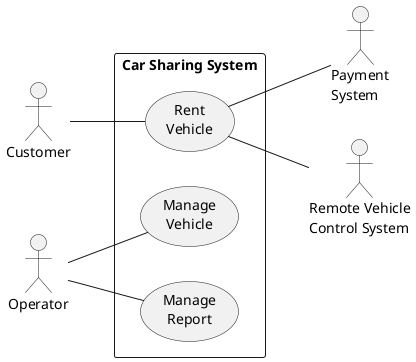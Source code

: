 @startuml
left to right direction

actor "Customer" as CST
actor "Operator" as OPT
actor "Payment\nSystem" as PS
actor "Remote Vehicle\nControl System" as RVCS

rectangle "Car Sharing System" {
    usecase "Rent\nVehicle" as RENT_VEHICLE
    usecase "Manage\nVehicle" as MANAGE_VEHICLE
    usecase "Manage\nReport" as MANAGE_REPORT
}

CST -- RENT_VEHICLE
RENT_VEHICLE -- PS
RENT_VEHICLE -- RVCS
OPT -- MANAGE_VEHICLE
OPT -- MANAGE_REPORT
@enduml

